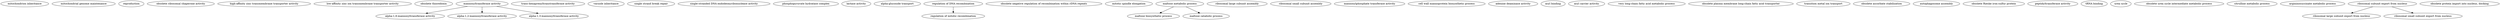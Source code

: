 digraph G{
"GO:0000001" [label = "mitochondrion inheritance"];
"GO:0000002" [label = "mitochondrial genome maintenance"];
"GO:0000003" [label = "reproduction"];
"GO:0000005" [label = "obsolete ribosomal chaperone activity"];
"GO:0000006" [label = "high-affinity zinc transmembrane transporter activity"];
"GO:0000007" [label = "low-affinity zinc ion transmembrane transporter activity"];
"GO:0000008" [label = "obsolete thioredoxin"];
"GO:0000009" [label = "alpha-1,6-mannosyltransferase activity"];
"GO:0000010" [label = "trans-hexaprenyltranstransferase activity"];
"GO:0000011" [label = "vacuole inheritance"];
"GO:0000012" [label = "single strand break repair"];
"GO:0000014" [label = "single-stranded DNA endodeoxyribonuclease activity"];
"GO:0000015" [label = "phosphopyruvate hydratase complex"];
"GO:0000016" [label = "lactase activity"];
"GO:0000017" [label = "alpha-glucoside transport"];
"GO:0000018" [label = "regulation of DNA recombination"];
"GO:0000018" -> "GO:0000019";
"GO:0000019" [label = "regulation of mitotic recombination"];
"GO:0000020" [label = "obsolete negative regulation of recombination within rDNA repeats"];
"GO:0000022" [label = "mitotic spindle elongation"];
"GO:0000023" [label = "maltose metabolic process"];
"GO:0000023" -> "GO:0000024";
"GO:0000024" [label = "maltose biosynthetic process"];
"GO:0000023" -> "GO:0000025";
"GO:0000025" [label = "maltose catabolic process"];
"GO:0000026" [label = "alpha-1,2-mannosyltransferase activity"];
"GO:0000027" [label = "ribosomal large subunit assembly"];
"GO:0000028" [label = "ribosomal small subunit assembly"];
"GO:0000030" [label = "mannosyltransferase activity"];
"GO:0000030" -> "GO:0000009";
"GO:0000030" -> "GO:0000026";
"GO:0000030" -> "GO:0000033";
"GO:0000033" [label = "alpha-1,3-mannosyltransferase activity"];
"GO:0000031" [label = "mannosylphosphate transferase activity"];
"GO:0000032" [label = "cell wall mannoprotein biosynthetic process"];
"GO:0000034" [label = "adenine deaminase activity"];
"GO:0000035" [label = "acyl binding"];
"GO:0000036" [label = "acyl carrier activity"];
"GO:0000038" [label = "very long-chain fatty acid metabolic process"];
"GO:0000039" [label = "obsolete plasma membrane long-chain fatty acid transporter"];
"GO:0000041" [label = "transition metal ion transport"];
"GO:0000044" [label = "obsolete ascorbate stabilization"];
"GO:0000045" [label = "autophagosome assembly"];
"GO:0000047" [label = "obsolete Rieske iron-sulfur protein"];
"GO:0000048" [label = "peptidyltransferase activity"];
"GO:0000049" [label = "tRNA binding"];
"GO:0000050" [label = "urea cycle"];
"GO:0000051" [label = "obsolete urea cycle intermediate metabolic process"];
"GO:0000052" [label = "citrulline metabolic process"];
"GO:0000053" [label = "argininosuccinate metabolic process"];
"GO:0000054" [label = "ribosomal subunit export from nucleus"];
"GO:0000054" -> "GO:0000055";
"GO:0000055" [label = "ribosomal large subunit export from nucleus"];
"GO:0000054" -> "GO:0000056";
"GO:0000056" [label = "ribosomal small subunit export from nucleus"];
"GO:0000059" [label = "obsolete protein import into nucleus, docking"];
}

